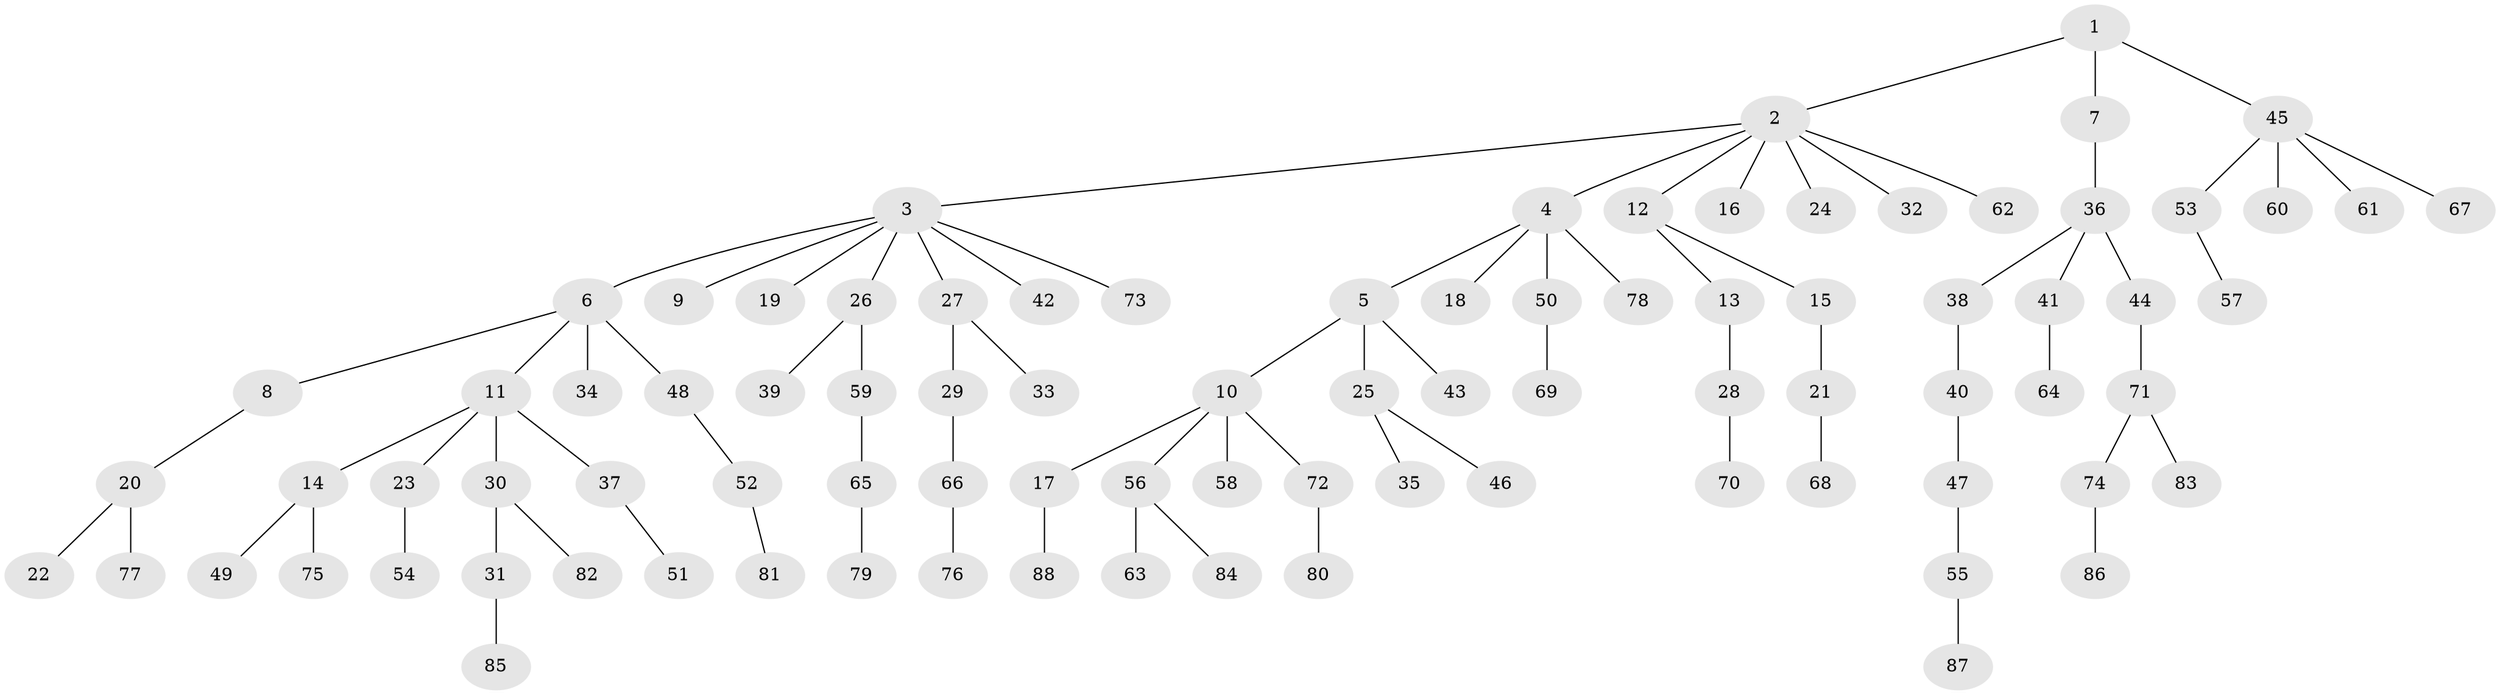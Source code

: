 // coarse degree distribution, {3: 0.07142857142857142, 7: 0.05357142857142857, 4: 0.05357142857142857, 8: 0.017857142857142856, 2: 0.21428571428571427, 1: 0.5892857142857143}
// Generated by graph-tools (version 1.1) at 2025/52/02/27/25 19:52:12]
// undirected, 88 vertices, 87 edges
graph export_dot {
graph [start="1"]
  node [color=gray90,style=filled];
  1;
  2;
  3;
  4;
  5;
  6;
  7;
  8;
  9;
  10;
  11;
  12;
  13;
  14;
  15;
  16;
  17;
  18;
  19;
  20;
  21;
  22;
  23;
  24;
  25;
  26;
  27;
  28;
  29;
  30;
  31;
  32;
  33;
  34;
  35;
  36;
  37;
  38;
  39;
  40;
  41;
  42;
  43;
  44;
  45;
  46;
  47;
  48;
  49;
  50;
  51;
  52;
  53;
  54;
  55;
  56;
  57;
  58;
  59;
  60;
  61;
  62;
  63;
  64;
  65;
  66;
  67;
  68;
  69;
  70;
  71;
  72;
  73;
  74;
  75;
  76;
  77;
  78;
  79;
  80;
  81;
  82;
  83;
  84;
  85;
  86;
  87;
  88;
  1 -- 2;
  1 -- 7;
  1 -- 45;
  2 -- 3;
  2 -- 4;
  2 -- 12;
  2 -- 16;
  2 -- 24;
  2 -- 32;
  2 -- 62;
  3 -- 6;
  3 -- 9;
  3 -- 19;
  3 -- 26;
  3 -- 27;
  3 -- 42;
  3 -- 73;
  4 -- 5;
  4 -- 18;
  4 -- 50;
  4 -- 78;
  5 -- 10;
  5 -- 25;
  5 -- 43;
  6 -- 8;
  6 -- 11;
  6 -- 34;
  6 -- 48;
  7 -- 36;
  8 -- 20;
  10 -- 17;
  10 -- 56;
  10 -- 58;
  10 -- 72;
  11 -- 14;
  11 -- 23;
  11 -- 30;
  11 -- 37;
  12 -- 13;
  12 -- 15;
  13 -- 28;
  14 -- 49;
  14 -- 75;
  15 -- 21;
  17 -- 88;
  20 -- 22;
  20 -- 77;
  21 -- 68;
  23 -- 54;
  25 -- 35;
  25 -- 46;
  26 -- 39;
  26 -- 59;
  27 -- 29;
  27 -- 33;
  28 -- 70;
  29 -- 66;
  30 -- 31;
  30 -- 82;
  31 -- 85;
  36 -- 38;
  36 -- 41;
  36 -- 44;
  37 -- 51;
  38 -- 40;
  40 -- 47;
  41 -- 64;
  44 -- 71;
  45 -- 53;
  45 -- 60;
  45 -- 61;
  45 -- 67;
  47 -- 55;
  48 -- 52;
  50 -- 69;
  52 -- 81;
  53 -- 57;
  55 -- 87;
  56 -- 63;
  56 -- 84;
  59 -- 65;
  65 -- 79;
  66 -- 76;
  71 -- 74;
  71 -- 83;
  72 -- 80;
  74 -- 86;
}
